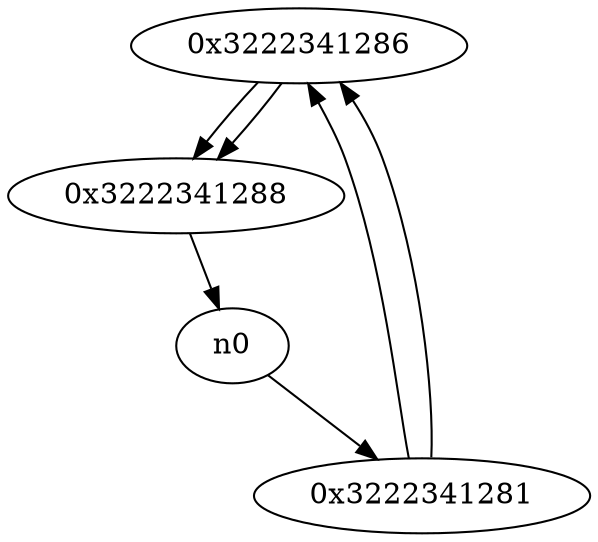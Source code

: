 digraph G{
/* nodes */
  n1 [label="0x3222341286"]
  n2 [label="0x3222341288"]
  n3 [label="0x3222341281"]
/* edges */
n1 -> n2;
n3 -> n1;
n2 -> n0;
n1 -> n2;
n3 -> n1;
n0 -> n3;
}
